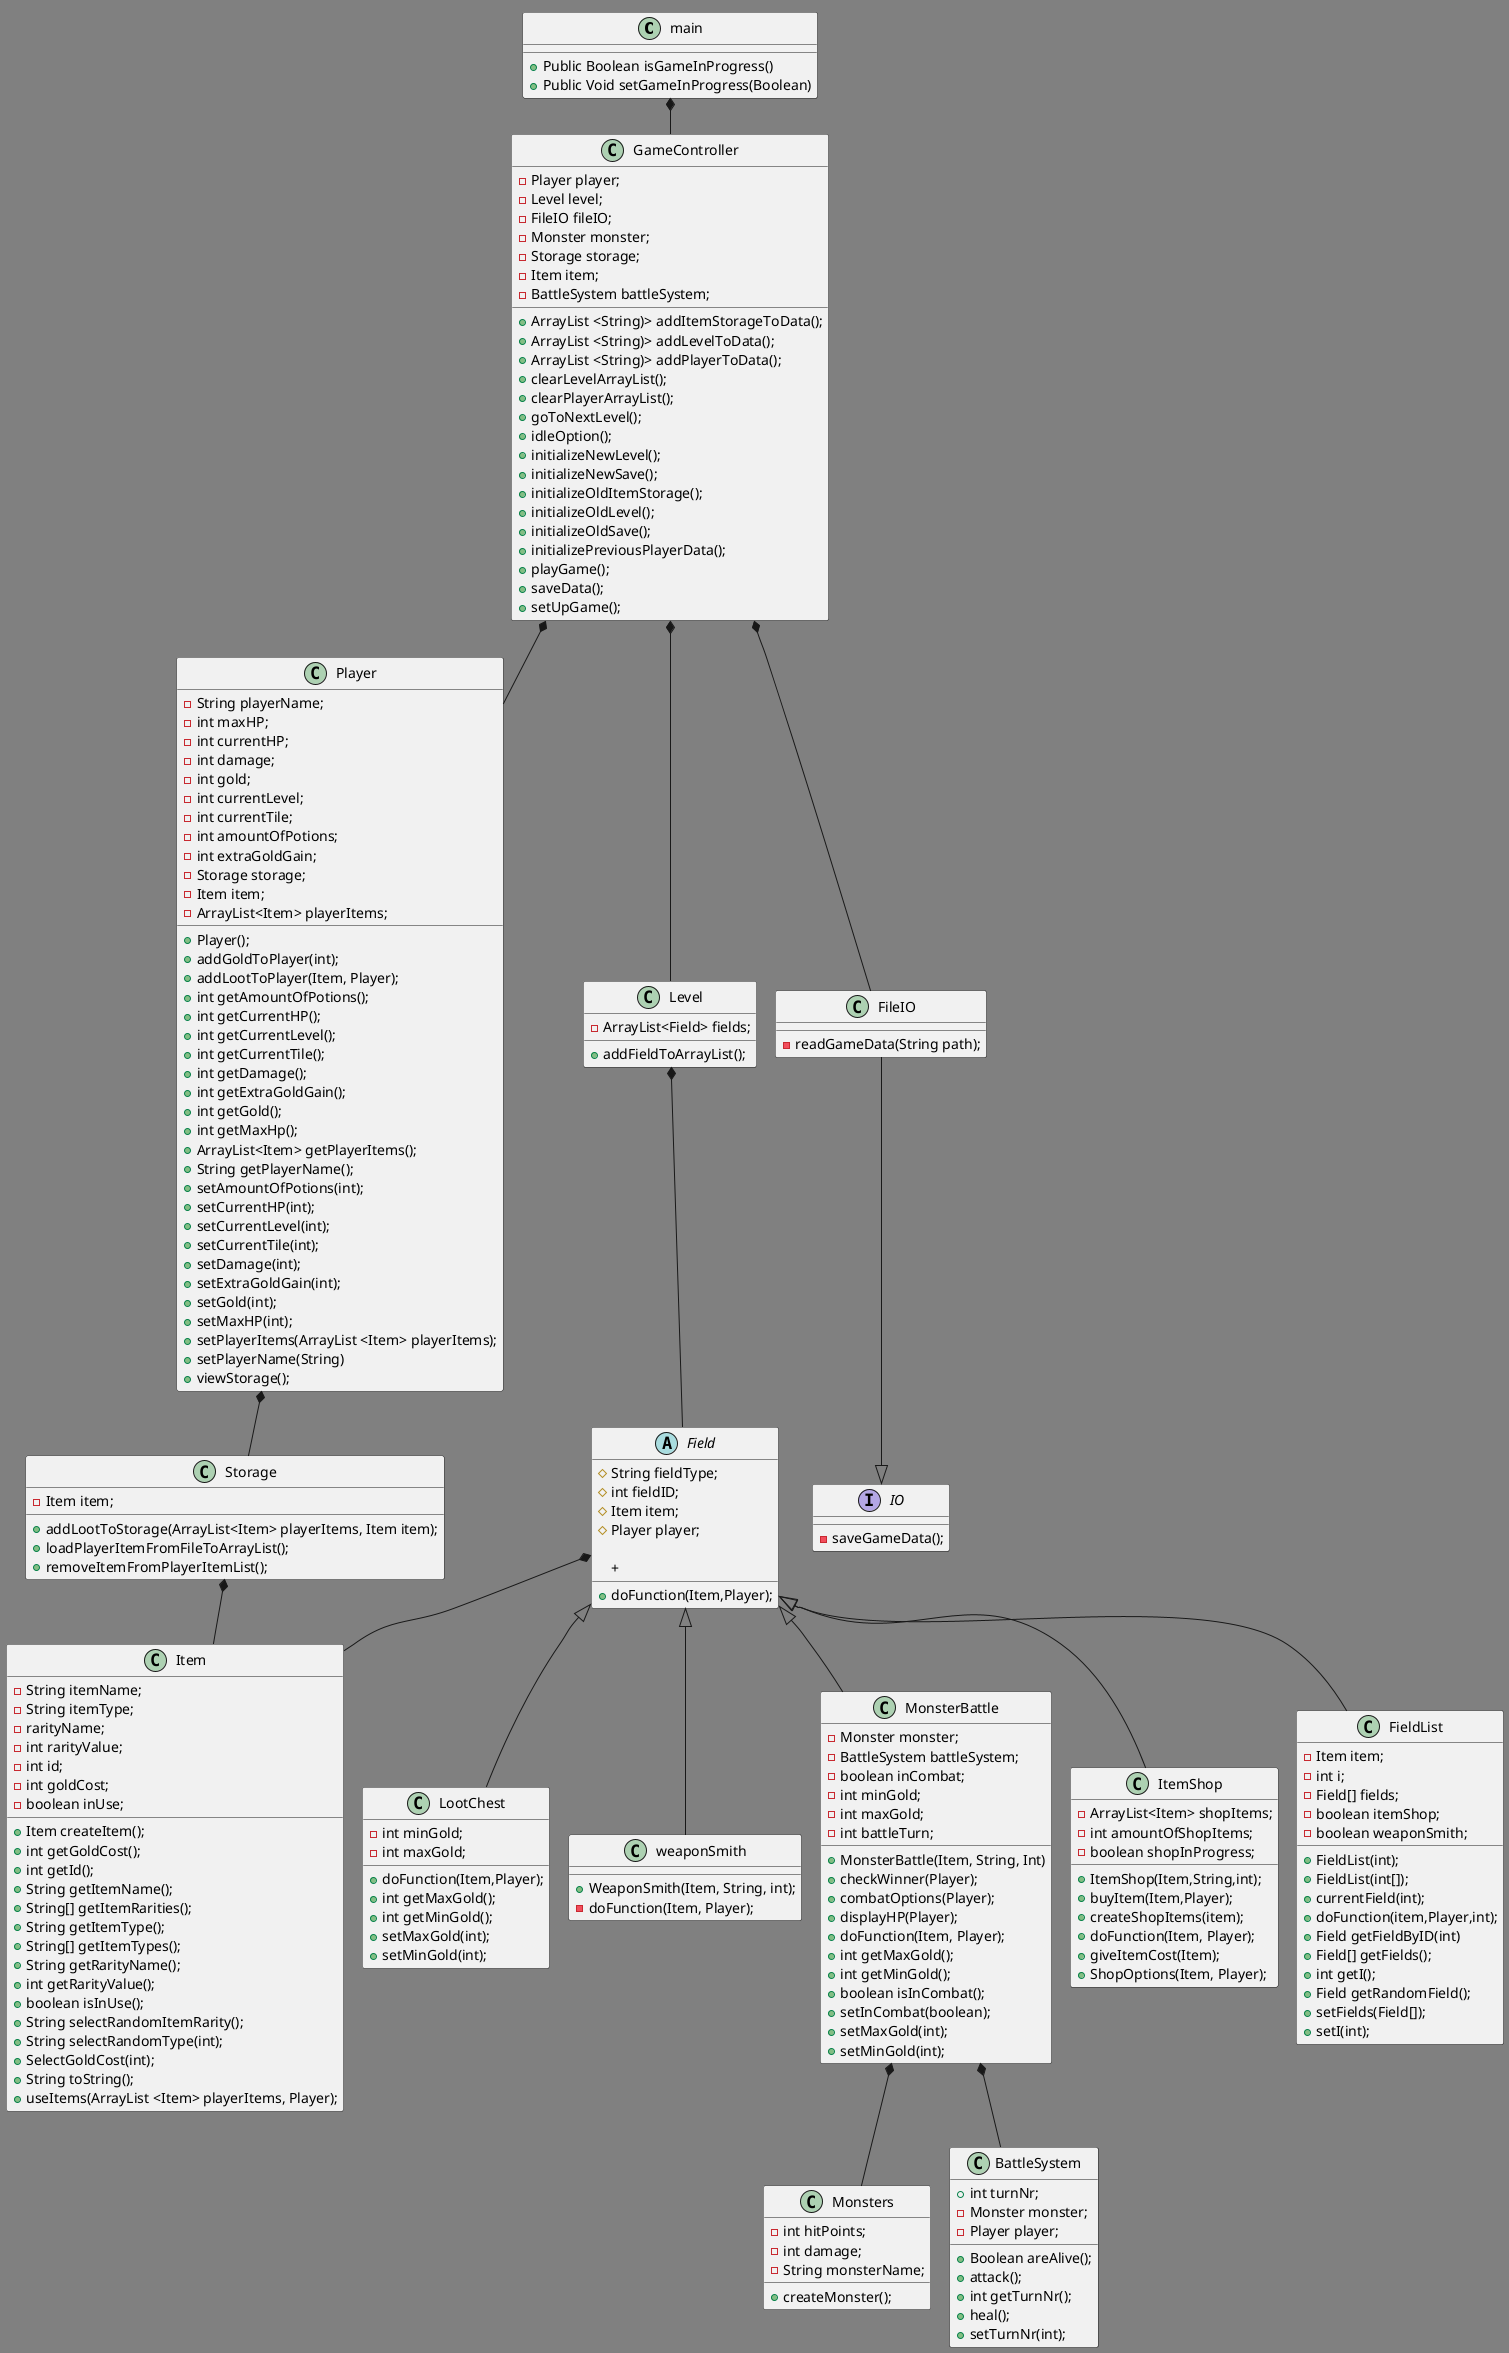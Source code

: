 @startuml
'https://plantuml.com/class-diagram

!pragma layout smetana


skinparam backgroundColor gray

class main {
    + Public Boolean isGameInProgress()
    + Public Void setGameInProgress(Boolean)
}

class Player {
    - String playerName;
    - int maxHP;
    - int currentHP;
    - int damage;
    - int gold;
    - int currentLevel;
    - int currentTile;
    - int amountOfPotions;
    - int extraGoldGain;
    - Storage storage;
    - Item item;
    - ArrayList<Item> playerItems;

    + Player();
    + addGoldToPlayer(int);
    + addLootToPlayer(Item, Player);
    + int getAmountOfPotions();
    + int getCurrentHP();
    + int getCurrentLevel();
    + int getCurrentTile();
    + int getDamage();
    + int getExtraGoldGain();
    + int getGold();
    + int getMaxHp();
    + ArrayList<Item> getPlayerItems();
    + String getPlayerName();
    + setAmountOfPotions(int);
    + setCurrentHP(int);
    + setCurrentLevel(int);
    + setCurrentTile(int);
    + setDamage(int);
    + setExtraGoldGain(int);
    + setGold(int);
    + setMaxHP(int);
    + setPlayerItems(ArrayList <Item> playerItems);
    + setPlayerName(String)
    + viewStorage();


}

class Monsters {
    - int hitPoints;
    - int damage;
    - String monsterName;

    + createMonster();
}

class BattleSystem {
    + int turnNr;
    - Monster monster;
    - Player player;

    + Boolean areAlive();
    + attack();
    + int getTurnNr();
    + heal();
    + setTurnNr(int);
}

class GameController{
    + ArrayList <String)> addItemStorageToData();
    + ArrayList <String)> addLevelToData();
    + ArrayList <String)> addPlayerToData();
    + clearLevelArrayList();
    + clearPlayerArrayList();
    + goToNextLevel();
    + idleOption();
    + initializeNewLevel();
    + initializeNewSave();
    + initializeOldItemStorage();
    + initializeOldLevel();
    + initializeOldSave();
    + initializePreviousPlayerData();
    + playGame();
    + saveData();
    + setUpGame();

    - Player player;
    - Level level;
    - FileIO fileIO;
    - Monster monster;
    - Storage storage;
    - Item item;
    - BattleSystem battleSystem;
}

class Storage {
    - Item item;

    + addLootToStorage(ArrayList<Item> playerItems, Item item);
    + loadPlayerItemFromFileToArrayList();
    + removeItemFromPlayerItemList();
}

class Level {
    - ArrayList<Field> fields;

    + addFieldToArrayList();
}

class Item {
    - String itemName;
    - String itemType;
    - rarityName;
    - int rarityValue;
    - int id;
    - int goldCost;
    - boolean inUse;

    + Item createItem();
    + int getGoldCost();
    + int getId();
    + String getItemName();
    + String[] getItemRarities();
    + String getItemType();
    + String[] getItemTypes();
    + String getRarityName();
    + int getRarityValue();
    + boolean isInUse();
    + String selectRandomItemRarity();
    + String selectRandomType(int);
    + SelectGoldCost(int);
    + String toString();
    + useItems(ArrayList <Item> playerItems, Player);
}

class LootChest {
    - int minGold;
    - int maxGold;

    + doFunction(Item,Player);
    + int getMaxGold();
    + int getMinGold();
    + setMaxGold(int);
    + setMinGold(int);
}

abstract class Field {
    # String fieldType;
    # int fieldID;
    # Item item;
    # Player player;

    + doFunction(Item,Player);
    +
}

class weaponSmith{
    + WeaponSmith(Item, String, int);
    - doFunction(Item, Player);
}

class MonsterBattle {
    - Monster monster;
    - BattleSystem battleSystem;
    - boolean inCombat;
    - int minGold;
    - int maxGold;
    - int battleTurn;

    + MonsterBattle(Item, String, Int)
    + checkWinner(Player);
    + combatOptions(Player);
    + displayHP(Player);
    + doFunction(Item, Player);
    + int getMaxGold();
    + int getMinGold();
    + boolean isInCombat();
    + setInCombat(boolean);
    + setMaxGold(int);
    + setMinGold(int);
}

class ItemShop {
    - ArrayList<Item> shopItems;
    - int amountOfShopItems;
    - boolean shopInProgress;

    + ItemShop(Item,String,int);
    + buyItem(Item,Player);
    + createShopItems(item);
    + doFunction(Item, Player);
    + giveItemCost(Item);
    + ShopOptions(Item, Player);
}

class FieldList{
    - Item item;
    - int i;
    - Field[] fields;
    - boolean itemShop;
    - boolean weaponSmith;

    + FieldList(int);
    + FieldList(int[]);
    + currentField(int);
    + doFunction(item,Player,int);
    + Field getFieldByID(int)
    + Field[] getFields();
    + int getI();
    + Field getRandomField();
    + setFields(Field[]);
    + setI(int);
}

interface IO {
    - saveGameData();

}

class FileIO {
    - readGameData(String path);
}

main *-- GameController
GameController *-- Player
GameController *-- Level
Player *-- Storage
Storage *-- Item
Level *-- Field
Field <|-- ItemShop
Field <|-- LootChest
Field <|-- weaponSmith
Field <|-- MonsterBattle
Field <|-- FieldList
GameController *-- FileIO
MonsterBattle *-- Monsters
MonsterBattle *-- BattleSystem

FileIO --|> IO
'Spørg om pilen fra IO vender rigtigt'

Field *-- Item

@enduml